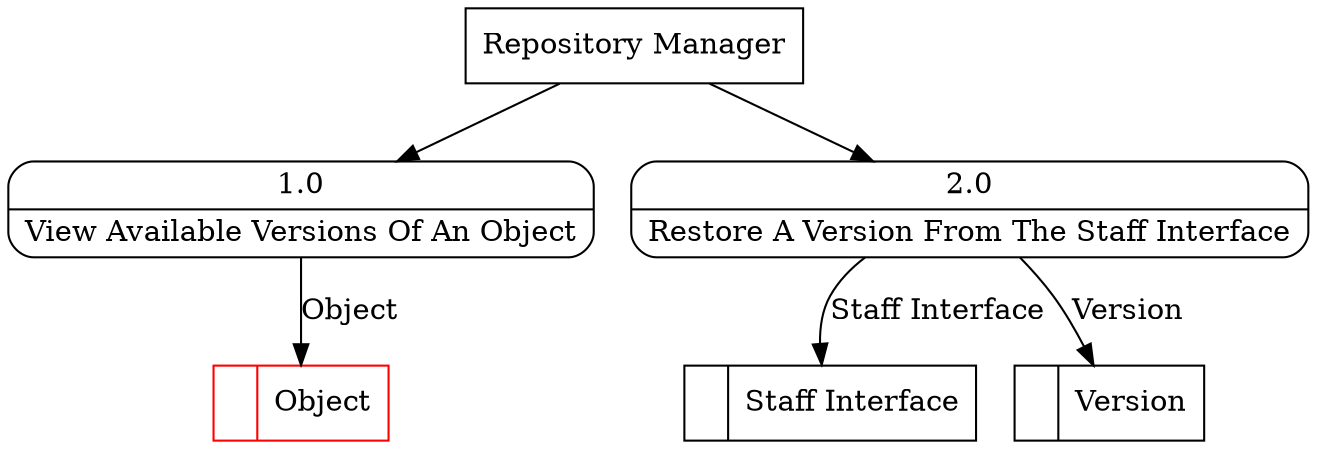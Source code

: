 digraph dfd2{ 
node[shape=record]
200 [label="<f0>  |<f1> Object " color=red];
201 [label="<f0>  |<f1> Staff Interface " ];
202 [label="<f0>  |<f1> Version " ];
203 [label="Repository Manager" shape=box];
204 [label="{<f0> 1.0|<f1> View Available Versions Of An Object }" shape=Mrecord];
205 [label="{<f0> 2.0|<f1> Restore A Version From The Staff Interface }" shape=Mrecord];
203 -> 204
203 -> 205
204 -> 200 [label="Object"]
205 -> 202 [label="Version"]
205 -> 201 [label="Staff Interface"]
}